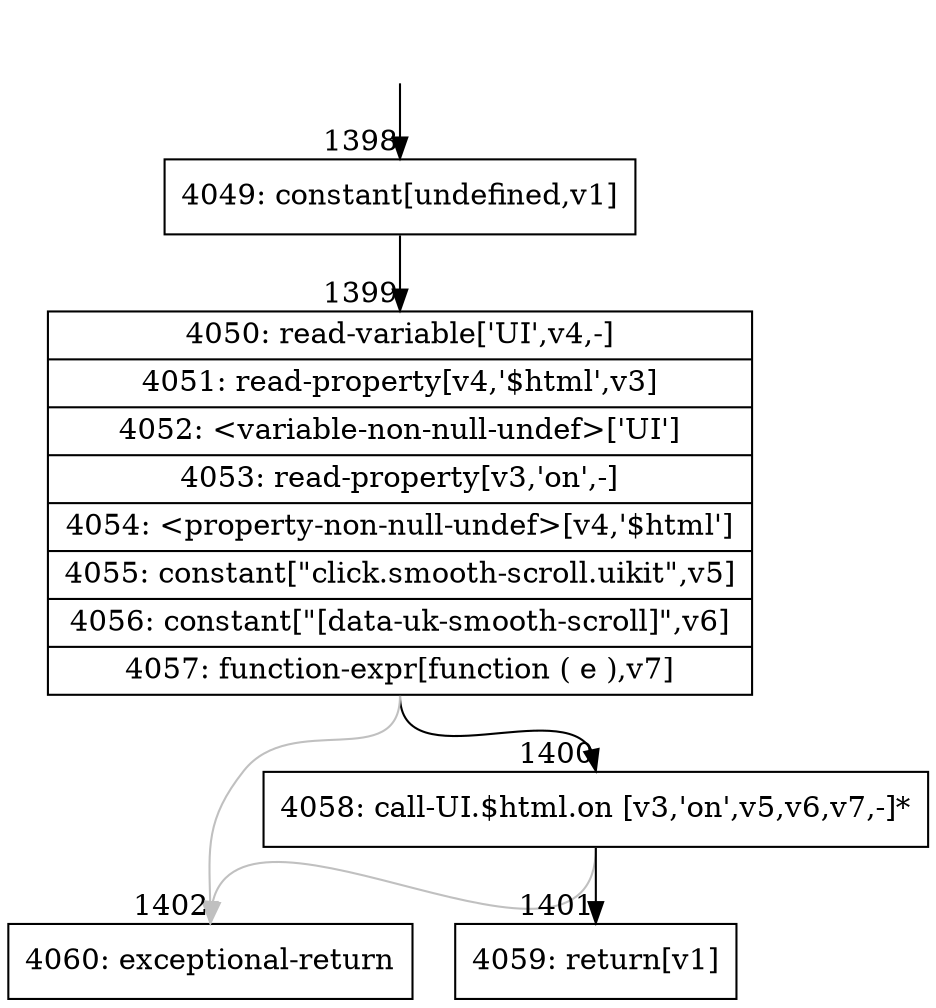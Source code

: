 digraph {
rankdir="TD"
BB_entry110[shape=none,label=""];
BB_entry110 -> BB1398 [tailport=s, headport=n, headlabel="    1398"]
BB1398 [shape=record label="{4049: constant[undefined,v1]}" ] 
BB1398 -> BB1399 [tailport=s, headport=n, headlabel="      1399"]
BB1399 [shape=record label="{4050: read-variable['UI',v4,-]|4051: read-property[v4,'$html',v3]|4052: \<variable-non-null-undef\>['UI']|4053: read-property[v3,'on',-]|4054: \<property-non-null-undef\>[v4,'$html']|4055: constant[\"click.smooth-scroll.uikit\",v5]|4056: constant[\"[data-uk-smooth-scroll]\",v6]|4057: function-expr[function ( e ),v7]}" ] 
BB1399 -> BB1400 [tailport=s, headport=n, headlabel="      1400"]
BB1399 -> BB1402 [tailport=s, headport=n, color=gray, headlabel="      1402"]
BB1400 [shape=record label="{4058: call-UI.$html.on [v3,'on',v5,v6,v7,-]*}" ] 
BB1400 -> BB1401 [tailport=s, headport=n, headlabel="      1401"]
BB1400 -> BB1402 [tailport=s, headport=n, color=gray]
BB1401 [shape=record label="{4059: return[v1]}" ] 
BB1402 [shape=record label="{4060: exceptional-return}" ] 
//#$~ 1066
}
